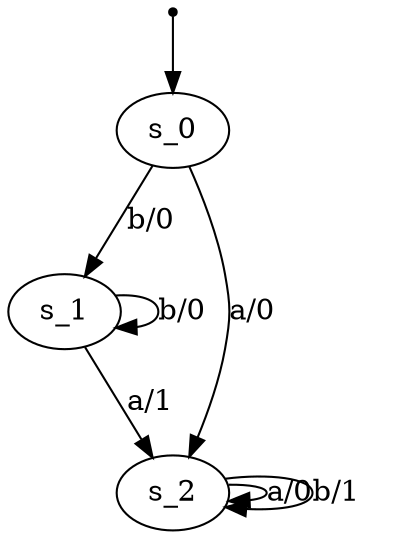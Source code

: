 digraph fsm {
	s_0 [root=true]
	s_1
	s_2
	qi [shape = point]
	qi -> s_0
	s_0 -> s_1 [label="b/0"]
	s_1 -> s_2 [label="a/1"]
	s_2 -> s_2 [label="a/0"]
	s_2 -> s_2 [label="b/1"]
	s_1 -> s_1 [label="b/0"]
	s_0 -> s_2 [label="a/0"]
}
